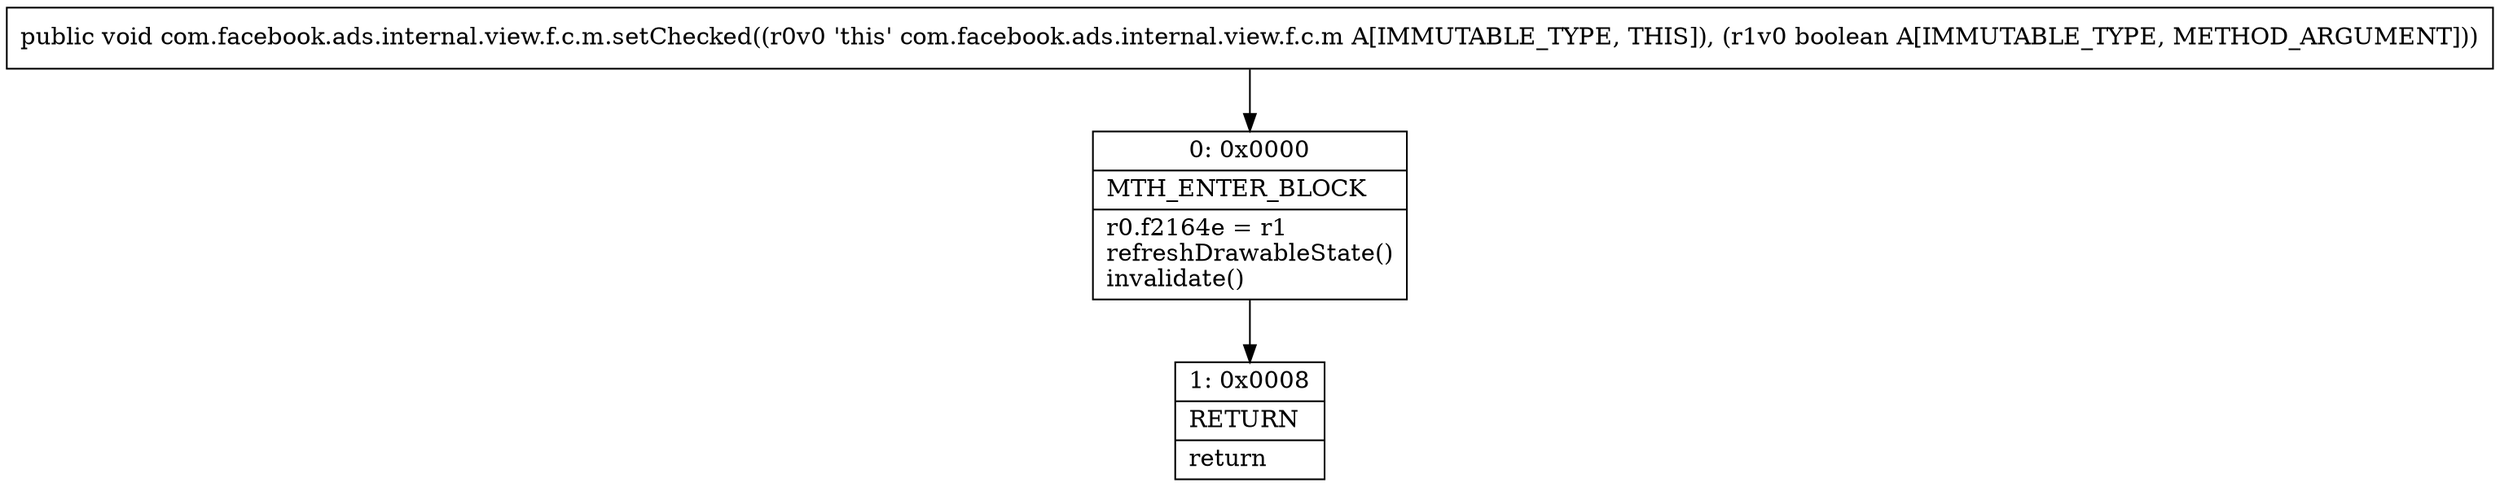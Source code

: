 digraph "CFG forcom.facebook.ads.internal.view.f.c.m.setChecked(Z)V" {
Node_0 [shape=record,label="{0\:\ 0x0000|MTH_ENTER_BLOCK\l|r0.f2164e = r1\lrefreshDrawableState()\linvalidate()\l}"];
Node_1 [shape=record,label="{1\:\ 0x0008|RETURN\l|return\l}"];
MethodNode[shape=record,label="{public void com.facebook.ads.internal.view.f.c.m.setChecked((r0v0 'this' com.facebook.ads.internal.view.f.c.m A[IMMUTABLE_TYPE, THIS]), (r1v0 boolean A[IMMUTABLE_TYPE, METHOD_ARGUMENT])) }"];
MethodNode -> Node_0;
Node_0 -> Node_1;
}

